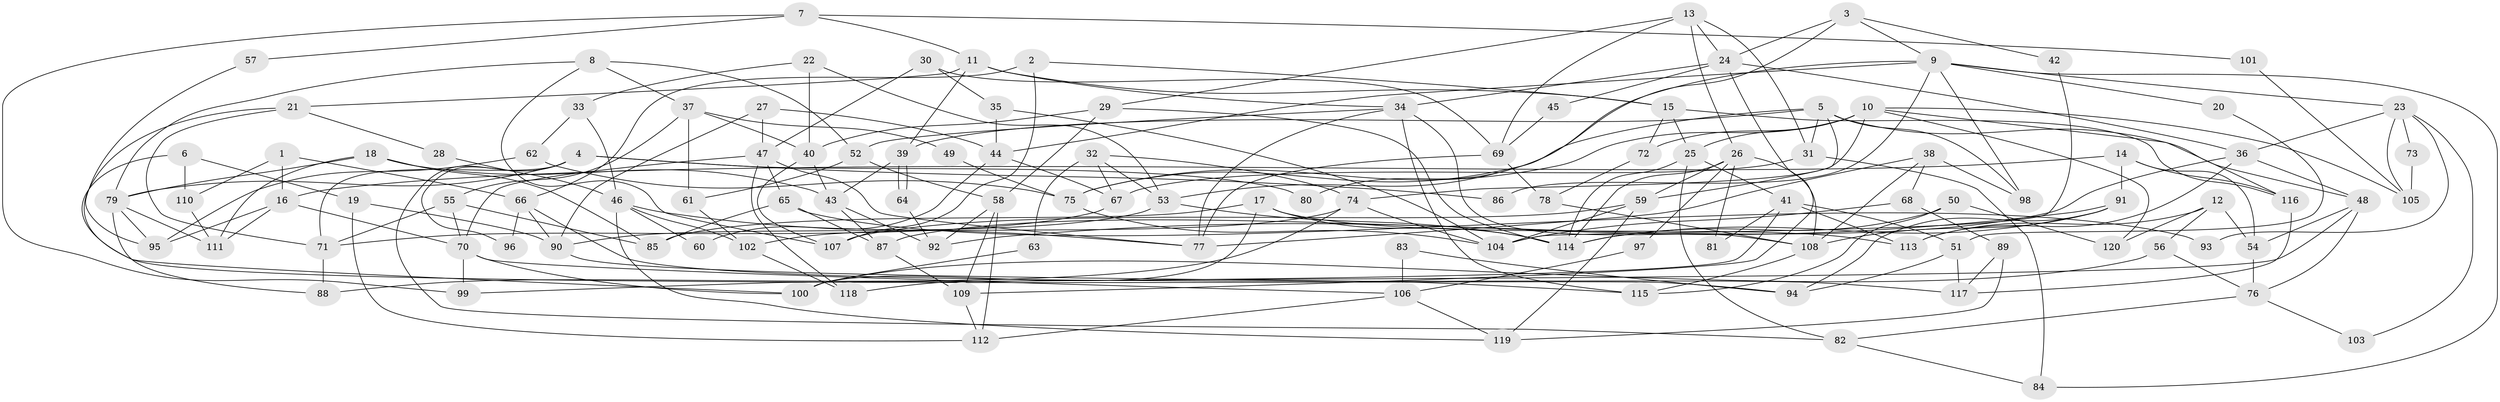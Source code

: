 // coarse degree distribution, {4: 0.24705882352941178, 5: 0.2235294117647059, 8: 0.023529411764705882, 6: 0.18823529411764706, 2: 0.15294117647058825, 7: 0.07058823529411765, 3: 0.07058823529411765, 9: 0.011764705882352941, 10: 0.011764705882352941}
// Generated by graph-tools (version 1.1) at 2025/37/03/04/25 23:37:13]
// undirected, 120 vertices, 240 edges
graph export_dot {
  node [color=gray90,style=filled];
  1;
  2;
  3;
  4;
  5;
  6;
  7;
  8;
  9;
  10;
  11;
  12;
  13;
  14;
  15;
  16;
  17;
  18;
  19;
  20;
  21;
  22;
  23;
  24;
  25;
  26;
  27;
  28;
  29;
  30;
  31;
  32;
  33;
  34;
  35;
  36;
  37;
  38;
  39;
  40;
  41;
  42;
  43;
  44;
  45;
  46;
  47;
  48;
  49;
  50;
  51;
  52;
  53;
  54;
  55;
  56;
  57;
  58;
  59;
  60;
  61;
  62;
  63;
  64;
  65;
  66;
  67;
  68;
  69;
  70;
  71;
  72;
  73;
  74;
  75;
  76;
  77;
  78;
  79;
  80;
  81;
  82;
  83;
  84;
  85;
  86;
  87;
  88;
  89;
  90;
  91;
  92;
  93;
  94;
  95;
  96;
  97;
  98;
  99;
  100;
  101;
  102;
  103;
  104;
  105;
  106;
  107;
  108;
  109;
  110;
  111;
  112;
  113;
  114;
  115;
  116;
  117;
  118;
  119;
  120;
  1 -- 66;
  1 -- 16;
  1 -- 110;
  2 -- 107;
  2 -- 15;
  2 -- 66;
  3 -- 9;
  3 -- 24;
  3 -- 42;
  3 -- 80;
  4 -- 79;
  4 -- 82;
  4 -- 71;
  4 -- 80;
  4 -- 86;
  4 -- 96;
  5 -- 39;
  5 -- 48;
  5 -- 31;
  5 -- 59;
  5 -- 75;
  5 -- 98;
  6 -- 100;
  6 -- 110;
  6 -- 19;
  7 -- 99;
  7 -- 11;
  7 -- 57;
  7 -- 101;
  8 -- 107;
  8 -- 79;
  8 -- 37;
  8 -- 52;
  9 -- 98;
  9 -- 84;
  9 -- 20;
  9 -- 23;
  9 -- 44;
  9 -- 53;
  9 -- 86;
  10 -- 74;
  10 -- 116;
  10 -- 25;
  10 -- 72;
  10 -- 75;
  10 -- 105;
  10 -- 120;
  11 -- 34;
  11 -- 39;
  11 -- 15;
  11 -- 21;
  12 -- 56;
  12 -- 120;
  12 -- 54;
  12 -- 113;
  13 -- 69;
  13 -- 24;
  13 -- 26;
  13 -- 29;
  13 -- 31;
  14 -- 91;
  14 -- 16;
  14 -- 54;
  14 -- 116;
  15 -- 25;
  15 -- 72;
  15 -- 116;
  16 -- 111;
  16 -- 70;
  16 -- 95;
  17 -- 114;
  17 -- 113;
  17 -- 85;
  17 -- 100;
  18 -- 85;
  18 -- 79;
  18 -- 43;
  18 -- 111;
  19 -- 90;
  19 -- 112;
  20 -- 51;
  21 -- 71;
  21 -- 28;
  21 -- 94;
  22 -- 40;
  22 -- 53;
  22 -- 33;
  23 -- 36;
  23 -- 73;
  23 -- 93;
  23 -- 103;
  23 -- 105;
  24 -- 34;
  24 -- 109;
  24 -- 36;
  24 -- 45;
  25 -- 114;
  25 -- 41;
  25 -- 82;
  26 -- 114;
  26 -- 59;
  26 -- 81;
  26 -- 97;
  26 -- 108;
  27 -- 47;
  27 -- 90;
  27 -- 44;
  28 -- 46;
  29 -- 40;
  29 -- 58;
  29 -- 114;
  30 -- 35;
  30 -- 69;
  30 -- 47;
  31 -- 67;
  31 -- 84;
  32 -- 67;
  32 -- 74;
  32 -- 53;
  32 -- 63;
  33 -- 46;
  33 -- 62;
  34 -- 77;
  34 -- 52;
  34 -- 108;
  34 -- 115;
  35 -- 44;
  35 -- 104;
  36 -- 113;
  36 -- 48;
  36 -- 87;
  37 -- 55;
  37 -- 40;
  37 -- 49;
  37 -- 61;
  38 -- 108;
  38 -- 68;
  38 -- 77;
  38 -- 98;
  39 -- 43;
  39 -- 64;
  39 -- 64;
  40 -- 43;
  40 -- 107;
  41 -- 51;
  41 -- 81;
  41 -- 99;
  41 -- 113;
  42 -- 104;
  43 -- 92;
  43 -- 87;
  44 -- 60;
  44 -- 67;
  45 -- 69;
  46 -- 102;
  46 -- 77;
  46 -- 60;
  46 -- 119;
  47 -- 65;
  47 -- 70;
  47 -- 77;
  47 -- 118;
  48 -- 54;
  48 -- 76;
  48 -- 118;
  49 -- 75;
  50 -- 114;
  50 -- 115;
  50 -- 120;
  51 -- 94;
  51 -- 117;
  52 -- 58;
  52 -- 61;
  53 -- 90;
  53 -- 114;
  54 -- 76;
  55 -- 71;
  55 -- 70;
  55 -- 85;
  56 -- 100;
  56 -- 76;
  57 -- 95;
  58 -- 112;
  58 -- 92;
  58 -- 109;
  59 -- 104;
  59 -- 107;
  59 -- 119;
  61 -- 102;
  62 -- 75;
  62 -- 95;
  63 -- 100;
  64 -- 92;
  65 -- 85;
  65 -- 87;
  65 -- 93;
  66 -- 90;
  66 -- 96;
  66 -- 117;
  67 -- 71;
  68 -- 104;
  68 -- 89;
  69 -- 77;
  69 -- 78;
  70 -- 106;
  70 -- 99;
  70 -- 100;
  71 -- 88;
  72 -- 78;
  73 -- 105;
  74 -- 104;
  74 -- 102;
  74 -- 88;
  75 -- 104;
  76 -- 82;
  76 -- 103;
  78 -- 108;
  79 -- 88;
  79 -- 95;
  79 -- 111;
  82 -- 84;
  83 -- 106;
  83 -- 94;
  87 -- 109;
  89 -- 119;
  89 -- 117;
  90 -- 115;
  91 -- 114;
  91 -- 108;
  91 -- 92;
  91 -- 94;
  97 -- 106;
  101 -- 105;
  102 -- 118;
  106 -- 112;
  106 -- 119;
  108 -- 115;
  109 -- 112;
  110 -- 111;
  116 -- 117;
}
